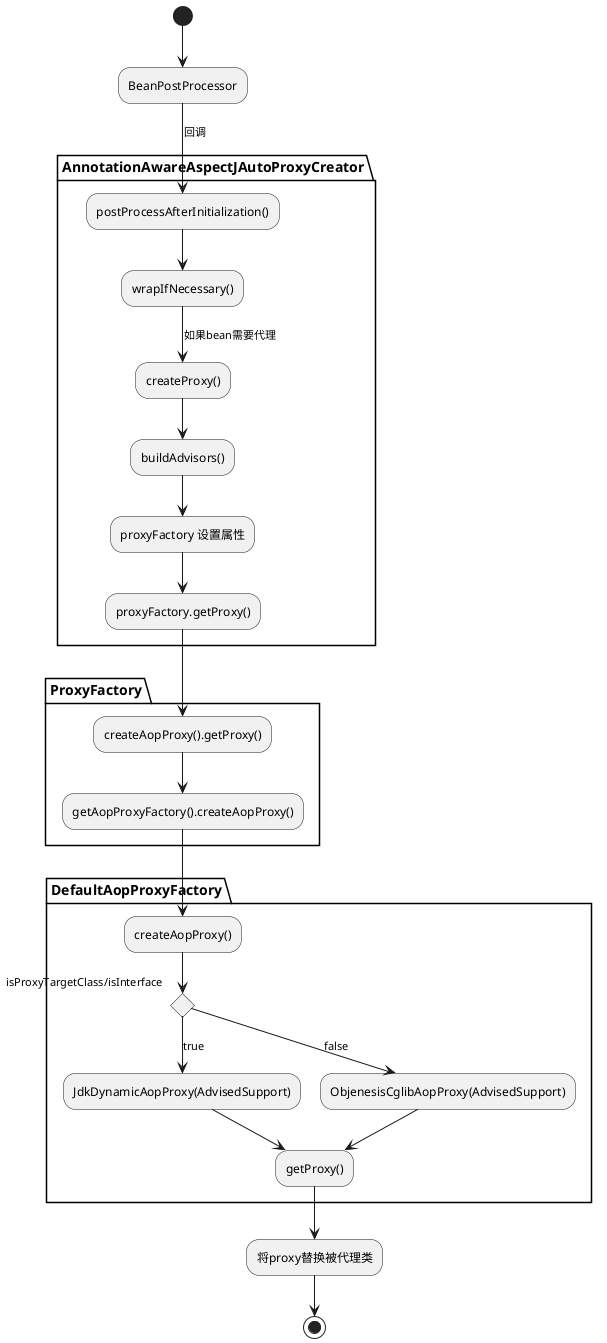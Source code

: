 @startuml
(*)  --> BeanPostProcessor
partition AnnotationAwareAspectJAutoProxyCreator {
    --> [回调] postProcessAfterInitialization()
    -->  wrapIfNecessary()
    --> [如果bean需要代理] createProxy()
    --> buildAdvisors()
    --> proxyFactory 设置属性
    --> proxyFactory.getProxy()
}
partition ProxyFactory {
    --> createAopProxy().getProxy()
    --> getAopProxyFactory().createAopProxy()
}
partition DefaultAopProxyFactory {
    --> createAopProxy()
    If isProxyTargetClass/isInterface then
    --> [true] JdkDynamicAopProxy(AdvisedSupport)
    --> getProxy()
    else
    --> [false] ObjenesisCglibAopProxy(AdvisedSupport)
    Endif
    --> getProxy()
}
-->将proxy替换被代理类
-->(*)
@enduml